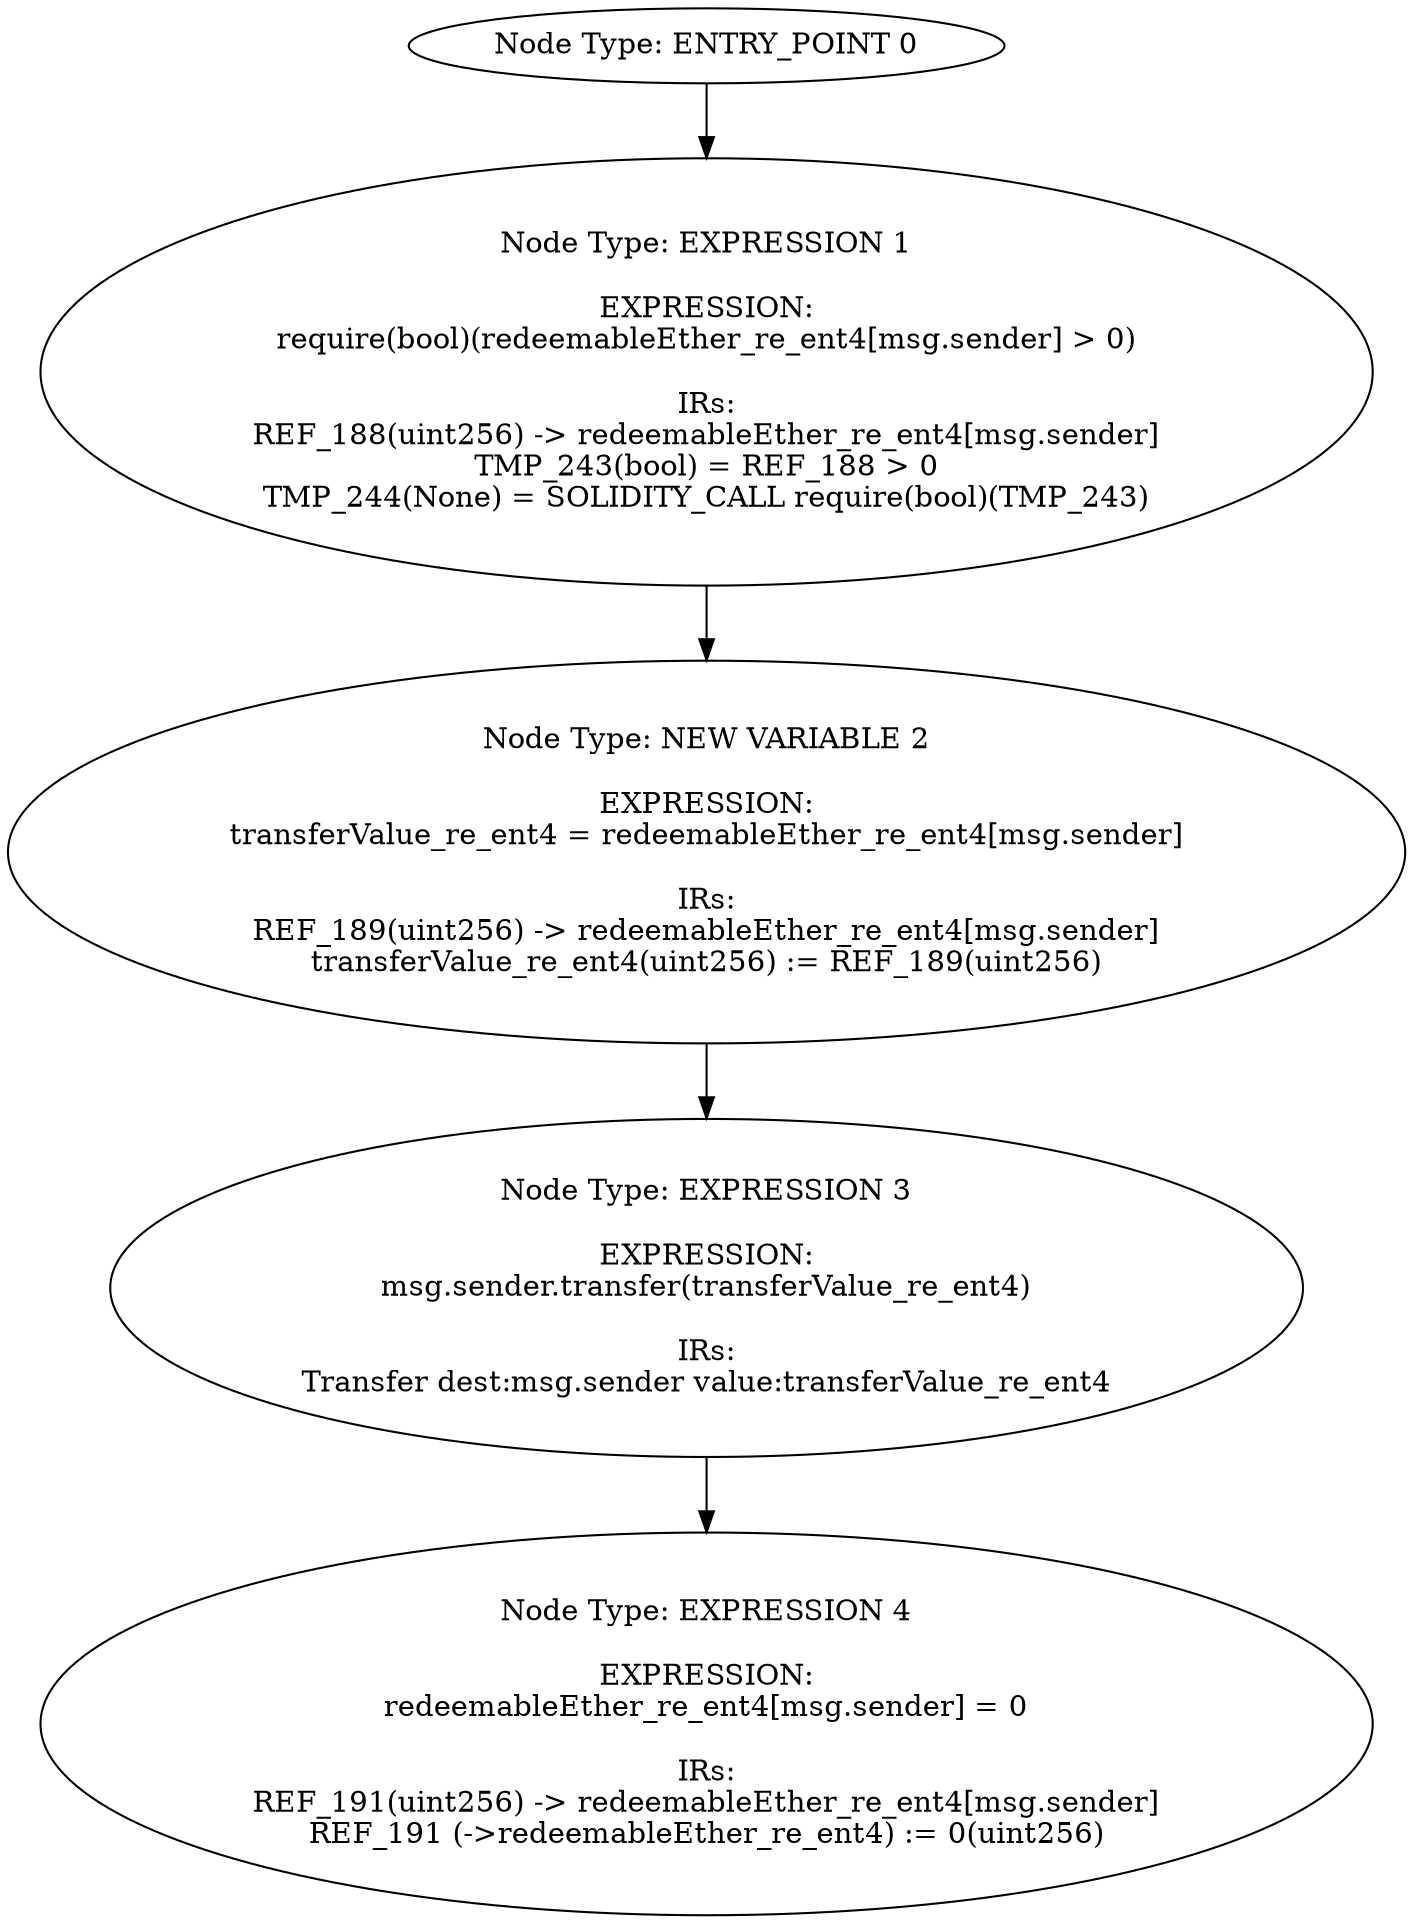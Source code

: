 digraph{
0[label="Node Type: ENTRY_POINT 0
"];
0->1;
1[label="Node Type: EXPRESSION 1

EXPRESSION:
require(bool)(redeemableEther_re_ent4[msg.sender] > 0)

IRs:
REF_188(uint256) -> redeemableEther_re_ent4[msg.sender]
TMP_243(bool) = REF_188 > 0
TMP_244(None) = SOLIDITY_CALL require(bool)(TMP_243)"];
1->2;
2[label="Node Type: NEW VARIABLE 2

EXPRESSION:
transferValue_re_ent4 = redeemableEther_re_ent4[msg.sender]

IRs:
REF_189(uint256) -> redeemableEther_re_ent4[msg.sender]
transferValue_re_ent4(uint256) := REF_189(uint256)"];
2->3;
3[label="Node Type: EXPRESSION 3

EXPRESSION:
msg.sender.transfer(transferValue_re_ent4)

IRs:
Transfer dest:msg.sender value:transferValue_re_ent4"];
3->4;
4[label="Node Type: EXPRESSION 4

EXPRESSION:
redeemableEther_re_ent4[msg.sender] = 0

IRs:
REF_191(uint256) -> redeemableEther_re_ent4[msg.sender]
REF_191 (->redeemableEther_re_ent4) := 0(uint256)"];
}
